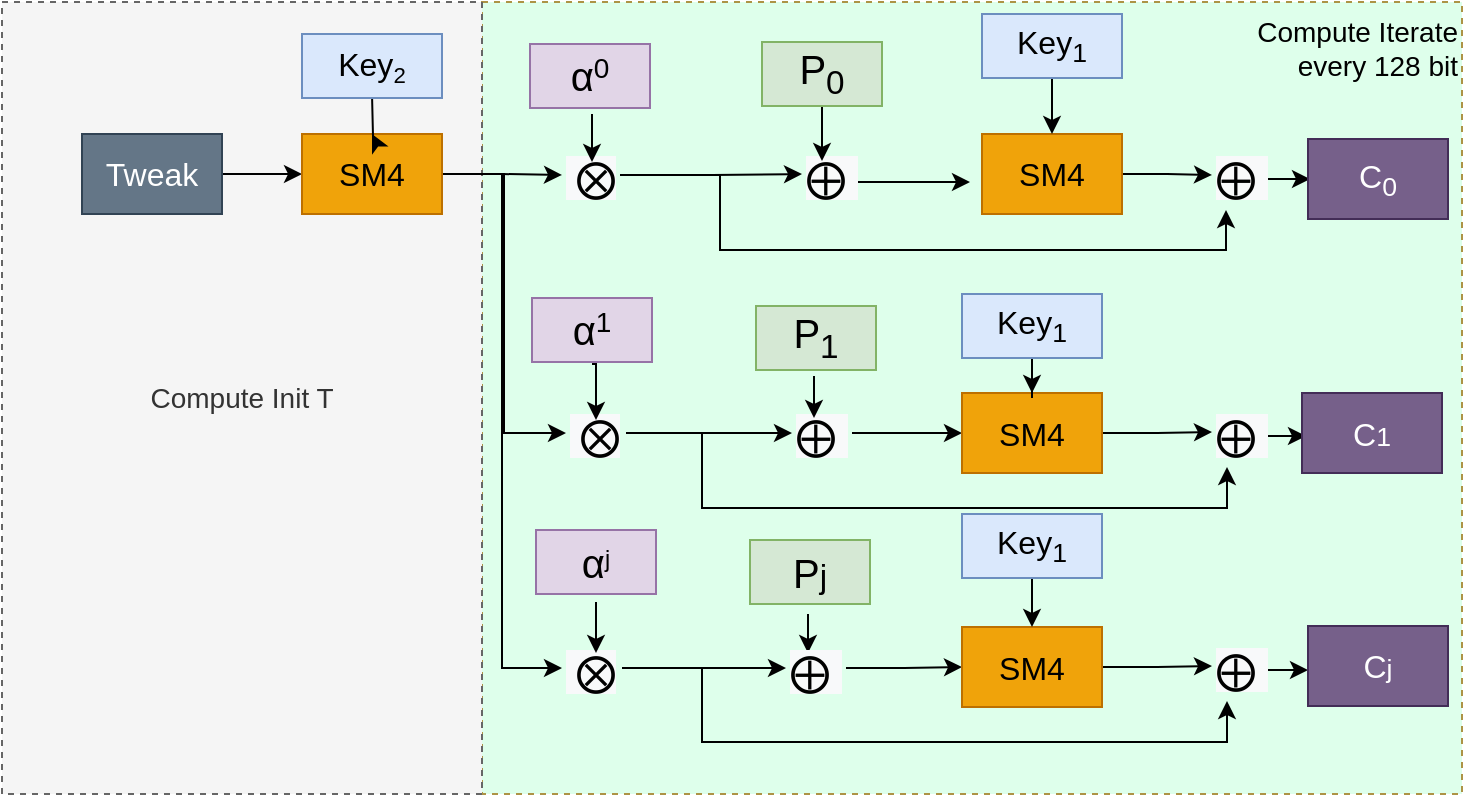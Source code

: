 <mxfile version="20.2.5" type="github">
  <diagram id="vxEQ55yAV3wUE28LkBF-" name="Page-1">
    <mxGraphModel dx="981" dy="526" grid="1" gridSize="10" guides="1" tooltips="1" connect="1" arrows="1" fold="1" page="1" pageScale="1" pageWidth="827" pageHeight="1169" math="0" shadow="0">
      <root>
        <mxCell id="0" />
        <mxCell id="1" parent="0" />
        <mxCell id="I90uojJ2yvvB7msEJ_s_-74" value="Compute Iterate &lt;br&gt;every 128 bit" style="rounded=0;whiteSpace=wrap;html=1;dashed=1;fontSize=14;strokeColor=#AD9346;fillColor=#DEFFEB;verticalAlign=top;align=right;" parent="1" vertex="1">
          <mxGeometry x="330" y="124" width="490" height="396" as="geometry" />
        </mxCell>
        <mxCell id="I90uojJ2yvvB7msEJ_s_-72" value="Compute Init T" style="rounded=0;whiteSpace=wrap;html=1;fontSize=14;strokeColor=#666666;fillColor=#f5f5f5;dashed=1;fontColor=#333333;" parent="1" vertex="1">
          <mxGeometry x="90" y="124" width="240" height="396" as="geometry" />
        </mxCell>
        <mxCell id="I90uojJ2yvvB7msEJ_s_-4" value="" style="edgeStyle=orthogonalEdgeStyle;rounded=0;orthogonalLoop=1;jettySize=auto;html=1;fontSize=16;" parent="1" source="I90uojJ2yvvB7msEJ_s_-1" target="I90uojJ2yvvB7msEJ_s_-2" edge="1">
          <mxGeometry relative="1" as="geometry" />
        </mxCell>
        <mxCell id="I90uojJ2yvvB7msEJ_s_-1" value="Tweak" style="rounded=0;whiteSpace=wrap;html=1;fontSize=16;fillColor=#647687;fontColor=#ffffff;strokeColor=#314354;" parent="1" vertex="1">
          <mxGeometry x="130" y="190" width="70" height="40" as="geometry" />
        </mxCell>
        <mxCell id="I90uojJ2yvvB7msEJ_s_-11" value="" style="edgeStyle=orthogonalEdgeStyle;rounded=0;orthogonalLoop=1;jettySize=auto;html=1;fontSize=20;" parent="1" source="I90uojJ2yvvB7msEJ_s_-2" target="I90uojJ2yvvB7msEJ_s_-9" edge="1">
          <mxGeometry relative="1" as="geometry" />
        </mxCell>
        <mxCell id="I90uojJ2yvvB7msEJ_s_-19" style="edgeStyle=orthogonalEdgeStyle;rounded=0;orthogonalLoop=1;jettySize=auto;html=1;exitX=1;exitY=0.5;exitDx=0;exitDy=0;entryX=0;entryY=0.5;entryDx=0;entryDy=0;fontSize=14;" parent="1" source="I90uojJ2yvvB7msEJ_s_-2" target="I90uojJ2yvvB7msEJ_s_-18" edge="1">
          <mxGeometry relative="1" as="geometry" />
        </mxCell>
        <mxCell id="I90uojJ2yvvB7msEJ_s_-21" style="edgeStyle=orthogonalEdgeStyle;rounded=0;orthogonalLoop=1;jettySize=auto;html=1;exitX=1;exitY=0.5;exitDx=0;exitDy=0;entryX=0;entryY=0.5;entryDx=0;entryDy=0;fontSize=14;" parent="1" source="I90uojJ2yvvB7msEJ_s_-2" target="I90uojJ2yvvB7msEJ_s_-20" edge="1">
          <mxGeometry relative="1" as="geometry" />
        </mxCell>
        <mxCell id="I90uojJ2yvvB7msEJ_s_-2" value="SM4" style="rounded=0;whiteSpace=wrap;html=1;fontSize=16;fillColor=#f0a30a;strokeColor=#BD7000;fontColor=#000000;" parent="1" vertex="1">
          <mxGeometry x="240" y="190" width="70" height="40" as="geometry" />
        </mxCell>
        <mxCell id="I90uojJ2yvvB7msEJ_s_-5" value="" style="edgeStyle=orthogonalEdgeStyle;rounded=0;orthogonalLoop=1;jettySize=auto;html=1;fontSize=16;" parent="1" target="I90uojJ2yvvB7msEJ_s_-2" edge="1">
          <mxGeometry relative="1" as="geometry">
            <mxPoint x="275" y="170" as="sourcePoint" />
          </mxGeometry>
        </mxCell>
        <mxCell id="I90uojJ2yvvB7msEJ_s_-66" value="" style="edgeStyle=orthogonalEdgeStyle;rounded=0;orthogonalLoop=1;jettySize=auto;html=1;fontSize=14;" parent="1" edge="1">
          <mxGeometry relative="1" as="geometry">
            <mxPoint x="715" y="458" as="sourcePoint" />
            <mxPoint x="743" y="457.524" as="targetPoint" />
          </mxGeometry>
        </mxCell>
        <mxCell id="I90uojJ2yvvB7msEJ_s_-7" value="&lt;span style=&quot;color: rgb(0, 0, 0); font-family: Helvetica; font-size: 20px; font-style: normal; font-variant-ligatures: normal; font-variant-caps: normal; font-weight: 400; letter-spacing: normal; orphans: 2; text-align: left; text-indent: 0px; text-transform: none; widows: 2; word-spacing: 0px; -webkit-text-stroke-width: 0px; background-color: rgb(248, 249, 250); text-decoration-thickness: initial; text-decoration-style: initial; text-decoration-color: initial;&quot;&gt;&lt;font face=&quot;微软雅黑&quot; style=&quot;font-size: 20px;&quot;&gt;⨁&lt;/font&gt;&lt;/span&gt;&lt;span style=&quot;color: rgb(0, 0, 0); font-family: Helvetica; font-size: 20px; font-style: normal; font-variant-ligatures: normal; font-variant-caps: normal; font-weight: 400; letter-spacing: normal; orphans: 2; text-align: left; text-indent: 0px; text-transform: none; widows: 2; word-spacing: 0px; -webkit-text-stroke-width: 0px; background-color: rgb(248, 249, 250); text-decoration-thickness: initial; text-decoration-style: initial; text-decoration-color: initial;&quot;&gt;&amp;nbsp;&lt;/span&gt;" style="text;whiteSpace=wrap;html=1;fontSize=20;" parent="1" vertex="1">
          <mxGeometry x="695" y="438.5" width="30" height="35" as="geometry" />
        </mxCell>
        <mxCell id="I90uojJ2yvvB7msEJ_s_-32" value="" style="edgeStyle=orthogonalEdgeStyle;rounded=0;orthogonalLoop=1;jettySize=auto;html=1;fontSize=14;" parent="1" source="I90uojJ2yvvB7msEJ_s_-9" target="I90uojJ2yvvB7msEJ_s_-31" edge="1">
          <mxGeometry relative="1" as="geometry" />
        </mxCell>
        <mxCell id="I90uojJ2yvvB7msEJ_s_-43" style="edgeStyle=orthogonalEdgeStyle;rounded=0;orthogonalLoop=1;jettySize=auto;html=1;exitX=1;exitY=0.5;exitDx=0;exitDy=0;entryX=0.25;entryY=1;entryDx=0;entryDy=0;fontSize=14;" parent="1" edge="1">
          <mxGeometry relative="1" as="geometry">
            <mxPoint x="399" y="210.5" as="sourcePoint" />
            <mxPoint x="701.5" y="228" as="targetPoint" />
            <Array as="points">
              <mxPoint x="449" y="211" />
              <mxPoint x="449" y="248" />
              <mxPoint x="702" y="248" />
              <mxPoint x="702" y="228" />
            </Array>
          </mxGeometry>
        </mxCell>
        <mxCell id="I90uojJ2yvvB7msEJ_s_-9" value="&lt;span style=&quot;color: rgb(0, 0, 0); font-family: 微软雅黑; font-style: normal; font-variant-ligatures: normal; font-variant-caps: normal; font-weight: 400; letter-spacing: normal; orphans: 2; text-align: left; text-indent: 0px; text-transform: none; widows: 2; word-spacing: 0px; -webkit-text-stroke-width: 0px; background-color: rgb(248, 249, 250); text-decoration-thickness: initial; text-decoration-style: initial; text-decoration-color: initial; float: none; display: inline !important;&quot;&gt;&lt;font style=&quot;font-size: 20px;&quot;&gt;&amp;nbsp;⨂&lt;/font&gt;&lt;/span&gt;" style="text;whiteSpace=wrap;html=1;fontSize=20;" parent="1" vertex="1">
          <mxGeometry x="370" y="193" width="30" height="35" as="geometry" />
        </mxCell>
        <mxCell id="I90uojJ2yvvB7msEJ_s_-12" value="&lt;p class=&quot;MsoNormal&quot;&gt;&lt;br&gt;&lt;/p&gt;" style="text;whiteSpace=wrap;html=1;fontSize=20;" parent="1" vertex="1">
          <mxGeometry x="600" y="330" width="30" height="50" as="geometry" />
        </mxCell>
        <mxCell id="I90uojJ2yvvB7msEJ_s_-17" value="" style="edgeStyle=orthogonalEdgeStyle;rounded=0;orthogonalLoop=1;jettySize=auto;html=1;fontSize=14;" parent="1" edge="1">
          <mxGeometry relative="1" as="geometry">
            <mxPoint x="385.0" y="180" as="sourcePoint" />
            <mxPoint x="385.0" y="204" as="targetPoint" />
          </mxGeometry>
        </mxCell>
        <mxCell id="I90uojJ2yvvB7msEJ_s_-45" value="" style="edgeStyle=orthogonalEdgeStyle;rounded=0;orthogonalLoop=1;jettySize=auto;html=1;fontSize=14;" parent="1" source="I90uojJ2yvvB7msEJ_s_-18" target="I90uojJ2yvvB7msEJ_s_-44" edge="1">
          <mxGeometry relative="1" as="geometry" />
        </mxCell>
        <mxCell id="_P_tEat-HkftZ5zM-TRi-1" style="edgeStyle=orthogonalEdgeStyle;rounded=0;orthogonalLoop=1;jettySize=auto;html=1;exitX=1;exitY=0.5;exitDx=0;exitDy=0;entryX=0.25;entryY=1;entryDx=0;entryDy=0;" edge="1" parent="1" source="I90uojJ2yvvB7msEJ_s_-18" target="I90uojJ2yvvB7msEJ_s_-52">
          <mxGeometry relative="1" as="geometry">
            <Array as="points">
              <mxPoint x="440" y="340" />
              <mxPoint x="440" y="377" />
              <mxPoint x="703" y="377" />
            </Array>
          </mxGeometry>
        </mxCell>
        <mxCell id="I90uojJ2yvvB7msEJ_s_-18" value="&lt;span style=&quot;color: rgb(0, 0, 0); font-family: 微软雅黑; font-style: normal; font-variant-ligatures: normal; font-variant-caps: normal; font-weight: 400; letter-spacing: normal; orphans: 2; text-align: left; text-indent: 0px; text-transform: none; widows: 2; word-spacing: 0px; -webkit-text-stroke-width: 0px; background-color: rgb(248, 249, 250); text-decoration-thickness: initial; text-decoration-style: initial; text-decoration-color: initial; float: none; display: inline !important;&quot;&gt;&lt;font style=&quot;font-size: 20px;&quot;&gt;&amp;nbsp;⨂&lt;/font&gt;&lt;/span&gt;" style="text;whiteSpace=wrap;html=1;fontSize=20;" parent="1" vertex="1">
          <mxGeometry x="372" y="322" width="30" height="35" as="geometry" />
        </mxCell>
        <mxCell id="I90uojJ2yvvB7msEJ_s_-59" value="" style="edgeStyle=orthogonalEdgeStyle;rounded=0;orthogonalLoop=1;jettySize=auto;html=1;fontSize=14;" parent="1" source="I90uojJ2yvvB7msEJ_s_-20" target="I90uojJ2yvvB7msEJ_s_-58" edge="1">
          <mxGeometry relative="1" as="geometry" />
        </mxCell>
        <mxCell id="_P_tEat-HkftZ5zM-TRi-2" style="edgeStyle=orthogonalEdgeStyle;rounded=0;orthogonalLoop=1;jettySize=auto;html=1;exitX=1;exitY=0.5;exitDx=0;exitDy=0;entryX=0.25;entryY=1;entryDx=0;entryDy=0;" edge="1" parent="1" source="I90uojJ2yvvB7msEJ_s_-20" target="I90uojJ2yvvB7msEJ_s_-7">
          <mxGeometry relative="1" as="geometry">
            <Array as="points">
              <mxPoint x="440" y="457" />
              <mxPoint x="440" y="494" />
              <mxPoint x="703" y="494" />
            </Array>
          </mxGeometry>
        </mxCell>
        <mxCell id="I90uojJ2yvvB7msEJ_s_-20" value="&lt;span style=&quot;color: rgb(0, 0, 0); font-family: 微软雅黑; font-style: normal; font-variant-ligatures: normal; font-variant-caps: normal; font-weight: 400; letter-spacing: normal; orphans: 2; text-align: left; text-indent: 0px; text-transform: none; widows: 2; word-spacing: 0px; -webkit-text-stroke-width: 0px; background-color: rgb(248, 249, 250); text-decoration-thickness: initial; text-decoration-style: initial; text-decoration-color: initial; float: none; display: inline !important;&quot;&gt;&lt;font style=&quot;font-size: 20px;&quot;&gt;&amp;nbsp;⨂&lt;/font&gt;&lt;/span&gt;" style="text;whiteSpace=wrap;html=1;fontSize=20;" parent="1" vertex="1">
          <mxGeometry x="370" y="439.5" width="30" height="35" as="geometry" />
        </mxCell>
        <mxCell id="I90uojJ2yvvB7msEJ_s_-22" value="&lt;span style=&quot;font-family: Arial; font-size: 20px; text-align: left;&quot;&gt;α&lt;/span&gt;&lt;span style=&quot;font-family: Arial; text-align: left;&quot;&gt;&lt;sup style=&quot;&quot;&gt;&lt;font style=&quot;font-size: 14px;&quot;&gt;0&lt;/font&gt;&lt;/sup&gt;&lt;/span&gt;" style="rounded=0;whiteSpace=wrap;html=1;fontSize=16;fillColor=#e1d5e7;strokeColor=#9673a6;" parent="1" vertex="1">
          <mxGeometry x="354" y="145" width="60" height="32" as="geometry" />
        </mxCell>
        <mxCell id="I90uojJ2yvvB7msEJ_s_-27" style="edgeStyle=orthogonalEdgeStyle;rounded=0;orthogonalLoop=1;jettySize=auto;html=1;exitX=0.5;exitY=1;exitDx=0;exitDy=0;entryX=0.5;entryY=0;entryDx=0;entryDy=0;fontSize=14;" parent="1" edge="1">
          <mxGeometry relative="1" as="geometry">
            <mxPoint x="385" y="305" as="sourcePoint" />
            <mxPoint x="387" y="333" as="targetPoint" />
          </mxGeometry>
        </mxCell>
        <mxCell id="I90uojJ2yvvB7msEJ_s_-23" value="&lt;span style=&quot;font-family: Arial; font-size: 20px; text-align: left;&quot;&gt;α&lt;/span&gt;&lt;span style=&quot;font-family: Arial; text-align: left;&quot;&gt;&lt;sup style=&quot;&quot;&gt;&lt;font style=&quot;font-size: 14px;&quot;&gt;1&lt;/font&gt;&lt;/sup&gt;&lt;/span&gt;" style="rounded=0;whiteSpace=wrap;html=1;fontSize=16;fillColor=#e1d5e7;strokeColor=#9673a6;" parent="1" vertex="1">
          <mxGeometry x="355" y="272" width="60" height="32" as="geometry" />
        </mxCell>
        <mxCell id="I90uojJ2yvvB7msEJ_s_-30" value="" style="edgeStyle=orthogonalEdgeStyle;rounded=0;orthogonalLoop=1;jettySize=auto;html=1;fontSize=14;" parent="1" edge="1">
          <mxGeometry relative="1" as="geometry">
            <mxPoint x="387.0" y="424" as="sourcePoint" />
            <mxPoint x="387.0" y="449.5" as="targetPoint" />
          </mxGeometry>
        </mxCell>
        <mxCell id="I90uojJ2yvvB7msEJ_s_-28" value="&lt;span style=&quot;font-family: Arial; font-size: 20px; text-align: left;&quot;&gt;α&lt;/span&gt;&lt;span style=&quot;font-family: Arial; text-align: left; font-size: 14px;&quot;&gt;&lt;sup&gt;j&lt;/sup&gt;&lt;/span&gt;" style="rounded=0;whiteSpace=wrap;html=1;fontSize=16;fillColor=#e1d5e7;strokeColor=#9673a6;" parent="1" vertex="1">
          <mxGeometry x="357" y="388" width="60" height="32" as="geometry" />
        </mxCell>
        <mxCell id="I90uojJ2yvvB7msEJ_s_-34" value="" style="edgeStyle=orthogonalEdgeStyle;rounded=0;orthogonalLoop=1;jettySize=auto;html=1;fontSize=14;" parent="1" edge="1">
          <mxGeometry relative="1" as="geometry">
            <mxPoint x="514" y="214" as="sourcePoint" />
            <mxPoint x="574" y="214" as="targetPoint" />
          </mxGeometry>
        </mxCell>
        <mxCell id="I90uojJ2yvvB7msEJ_s_-31" value="&lt;span style=&quot;color: rgb(0, 0, 0); font-family: Helvetica; font-size: 20px; font-style: normal; font-variant-ligatures: normal; font-variant-caps: normal; font-weight: 400; letter-spacing: normal; orphans: 2; text-align: left; text-indent: 0px; text-transform: none; widows: 2; word-spacing: 0px; -webkit-text-stroke-width: 0px; background-color: rgb(248, 249, 250); text-decoration-thickness: initial; text-decoration-style: initial; text-decoration-color: initial;&quot;&gt;&lt;font face=&quot;微软雅黑&quot; style=&quot;font-size: 20px;&quot;&gt;⨁&lt;/font&gt;&lt;/span&gt;&lt;span style=&quot;color: rgb(0, 0, 0); font-family: Helvetica; font-size: 20px; font-style: normal; font-variant-ligatures: normal; font-variant-caps: normal; font-weight: 400; letter-spacing: normal; orphans: 2; text-align: left; text-indent: 0px; text-transform: none; widows: 2; word-spacing: 0px; -webkit-text-stroke-width: 0px; background-color: rgb(248, 249, 250); text-decoration-thickness: initial; text-decoration-style: initial; text-decoration-color: initial;&quot;&gt;&amp;nbsp;&lt;/span&gt;" style="text;whiteSpace=wrap;html=1;fontSize=20;" parent="1" vertex="1">
          <mxGeometry x="490" y="192.5" width="30" height="35" as="geometry" />
        </mxCell>
        <mxCell id="I90uojJ2yvvB7msEJ_s_-36" value="" style="edgeStyle=orthogonalEdgeStyle;rounded=0;orthogonalLoop=1;jettySize=auto;html=1;fontSize=14;" parent="1" source="I90uojJ2yvvB7msEJ_s_-33" target="I90uojJ2yvvB7msEJ_s_-35" edge="1">
          <mxGeometry relative="1" as="geometry" />
        </mxCell>
        <mxCell id="I90uojJ2yvvB7msEJ_s_-33" value="SM4" style="rounded=0;whiteSpace=wrap;html=1;fontSize=16;fillColor=#f0a30a;strokeColor=#BD7000;fontColor=#000000;" parent="1" vertex="1">
          <mxGeometry x="580" y="190" width="70" height="40" as="geometry" />
        </mxCell>
        <mxCell id="I90uojJ2yvvB7msEJ_s_-38" value="" style="edgeStyle=orthogonalEdgeStyle;rounded=0;orthogonalLoop=1;jettySize=auto;html=1;fontSize=14;" parent="1" edge="1">
          <mxGeometry relative="1" as="geometry">
            <mxPoint x="715" y="212.524" as="sourcePoint" />
            <mxPoint x="744" y="212.0" as="targetPoint" />
          </mxGeometry>
        </mxCell>
        <mxCell id="I90uojJ2yvvB7msEJ_s_-35" value="&lt;span style=&quot;color: rgb(0, 0, 0); font-family: Helvetica; font-size: 20px; font-style: normal; font-variant-ligatures: normal; font-variant-caps: normal; font-weight: 400; letter-spacing: normal; orphans: 2; text-align: left; text-indent: 0px; text-transform: none; widows: 2; word-spacing: 0px; -webkit-text-stroke-width: 0px; background-color: rgb(248, 249, 250); text-decoration-thickness: initial; text-decoration-style: initial; text-decoration-color: initial;&quot;&gt;&lt;font face=&quot;微软雅黑&quot; style=&quot;font-size: 20px;&quot;&gt;⨁&lt;/font&gt;&lt;/span&gt;&lt;span style=&quot;color: rgb(0, 0, 0); font-family: Helvetica; font-size: 20px; font-style: normal; font-variant-ligatures: normal; font-variant-caps: normal; font-weight: 400; letter-spacing: normal; orphans: 2; text-align: left; text-indent: 0px; text-transform: none; widows: 2; word-spacing: 0px; -webkit-text-stroke-width: 0px; background-color: rgb(248, 249, 250); text-decoration-thickness: initial; text-decoration-style: initial; text-decoration-color: initial;&quot;&gt;&amp;nbsp;&lt;/span&gt;" style="text;whiteSpace=wrap;html=1;fontSize=20;" parent="1" vertex="1">
          <mxGeometry x="695" y="193" width="30" height="35" as="geometry" />
        </mxCell>
        <mxCell id="I90uojJ2yvvB7msEJ_s_-37" value="C&lt;sub&gt;0&lt;/sub&gt;" style="rounded=0;whiteSpace=wrap;html=1;fontSize=16;fillColor=#76608a;fontColor=#ffffff;strokeColor=#432D57;" parent="1" vertex="1">
          <mxGeometry x="743" y="192.5" width="70" height="40" as="geometry" />
        </mxCell>
        <mxCell id="I90uojJ2yvvB7msEJ_s_-40" value="" style="edgeStyle=orthogonalEdgeStyle;rounded=0;orthogonalLoop=1;jettySize=auto;html=1;fontSize=14;" parent="1" edge="1">
          <mxGeometry relative="1" as="geometry">
            <mxPoint x="500.0" y="173.0" as="sourcePoint" />
            <mxPoint x="500.0" y="203.5" as="targetPoint" />
          </mxGeometry>
        </mxCell>
        <mxCell id="I90uojJ2yvvB7msEJ_s_-39" value="&lt;div style=&quot;text-align: left;&quot;&gt;&lt;span style=&quot;background-color: initial; font-size: 20px;&quot;&gt;&lt;font face=&quot;Arial&quot;&gt;P&lt;sub&gt;0&lt;/sub&gt;&lt;/font&gt;&lt;/span&gt;&lt;/div&gt;" style="rounded=0;whiteSpace=wrap;html=1;fontSize=16;fillColor=#d5e8d4;strokeColor=#82b366;" parent="1" vertex="1">
          <mxGeometry x="470" y="144" width="60" height="32" as="geometry" />
        </mxCell>
        <mxCell id="I90uojJ2yvvB7msEJ_s_-42" value="" style="edgeStyle=orthogonalEdgeStyle;rounded=0;orthogonalLoop=1;jettySize=auto;html=1;fontSize=14;" parent="1" source="I90uojJ2yvvB7msEJ_s_-41" target="I90uojJ2yvvB7msEJ_s_-33" edge="1">
          <mxGeometry relative="1" as="geometry" />
        </mxCell>
        <mxCell id="I90uojJ2yvvB7msEJ_s_-41" value="Key&lt;sub&gt;1&lt;/sub&gt;" style="rounded=0;whiteSpace=wrap;html=1;fontSize=16;fillColor=#dae8fc;strokeColor=#6c8ebf;" parent="1" vertex="1">
          <mxGeometry x="580" y="130" width="70" height="32" as="geometry" />
        </mxCell>
        <mxCell id="I90uojJ2yvvB7msEJ_s_-49" value="" style="edgeStyle=orthogonalEdgeStyle;rounded=0;orthogonalLoop=1;jettySize=auto;html=1;fontSize=14;" parent="1" source="I90uojJ2yvvB7msEJ_s_-44" target="I90uojJ2yvvB7msEJ_s_-48" edge="1">
          <mxGeometry relative="1" as="geometry" />
        </mxCell>
        <mxCell id="I90uojJ2yvvB7msEJ_s_-44" value="&lt;span style=&quot;color: rgb(0, 0, 0); font-family: Helvetica; font-size: 20px; font-style: normal; font-variant-ligatures: normal; font-variant-caps: normal; font-weight: 400; letter-spacing: normal; orphans: 2; text-align: left; text-indent: 0px; text-transform: none; widows: 2; word-spacing: 0px; -webkit-text-stroke-width: 0px; background-color: rgb(248, 249, 250); text-decoration-thickness: initial; text-decoration-style: initial; text-decoration-color: initial;&quot;&gt;&lt;font face=&quot;微软雅黑&quot; style=&quot;font-size: 20px;&quot;&gt;⨁&lt;/font&gt;&lt;/span&gt;&lt;span style=&quot;color: rgb(0, 0, 0); font-family: Helvetica; font-size: 20px; font-style: normal; font-variant-ligatures: normal; font-variant-caps: normal; font-weight: 400; letter-spacing: normal; orphans: 2; text-align: left; text-indent: 0px; text-transform: none; widows: 2; word-spacing: 0px; -webkit-text-stroke-width: 0px; background-color: rgb(248, 249, 250); text-decoration-thickness: initial; text-decoration-style: initial; text-decoration-color: initial;&quot;&gt;&amp;nbsp;&lt;/span&gt;" style="text;whiteSpace=wrap;html=1;fontSize=20;" parent="1" vertex="1">
          <mxGeometry x="485" y="322" width="30" height="35" as="geometry" />
        </mxCell>
        <mxCell id="I90uojJ2yvvB7msEJ_s_-47" value="" style="edgeStyle=orthogonalEdgeStyle;rounded=0;orthogonalLoop=1;jettySize=auto;html=1;fontSize=14;" parent="1" edge="1">
          <mxGeometry relative="1" as="geometry">
            <mxPoint x="496.0" y="311" as="sourcePoint" />
            <mxPoint x="496.0" y="332" as="targetPoint" />
          </mxGeometry>
        </mxCell>
        <mxCell id="I90uojJ2yvvB7msEJ_s_-46" value="&lt;div style=&quot;text-align: left;&quot;&gt;&lt;span style=&quot;background-color: initial; font-size: 20px;&quot;&gt;&lt;font face=&quot;Arial&quot;&gt;P&lt;sub&gt;1&lt;/sub&gt;&lt;/font&gt;&lt;/span&gt;&lt;/div&gt;" style="rounded=0;whiteSpace=wrap;html=1;fontSize=16;fillColor=#d5e8d4;strokeColor=#82b366;" parent="1" vertex="1">
          <mxGeometry x="467" y="276" width="60" height="32" as="geometry" />
        </mxCell>
        <mxCell id="I90uojJ2yvvB7msEJ_s_-53" value="" style="edgeStyle=orthogonalEdgeStyle;rounded=0;orthogonalLoop=1;jettySize=auto;html=1;fontSize=14;" parent="1" source="I90uojJ2yvvB7msEJ_s_-48" target="I90uojJ2yvvB7msEJ_s_-52" edge="1">
          <mxGeometry relative="1" as="geometry" />
        </mxCell>
        <mxCell id="I90uojJ2yvvB7msEJ_s_-48" value="SM4" style="rounded=0;whiteSpace=wrap;html=1;fontSize=16;fillColor=#f0a30a;strokeColor=#BD7000;fontColor=#000000;" parent="1" vertex="1">
          <mxGeometry x="570" y="319.5" width="70" height="40" as="geometry" />
        </mxCell>
        <mxCell id="I90uojJ2yvvB7msEJ_s_-51" value="" style="edgeStyle=orthogonalEdgeStyle;rounded=0;orthogonalLoop=1;jettySize=auto;html=1;fontSize=14;" parent="1" source="I90uojJ2yvvB7msEJ_s_-50" target="I90uojJ2yvvB7msEJ_s_-48" edge="1">
          <mxGeometry relative="1" as="geometry" />
        </mxCell>
        <mxCell id="I90uojJ2yvvB7msEJ_s_-50" value="Key&lt;sub&gt;1&lt;/sub&gt;" style="rounded=0;whiteSpace=wrap;html=1;fontSize=16;fillColor=#dae8fc;strokeColor=#6c8ebf;" parent="1" vertex="1">
          <mxGeometry x="570" y="270" width="70" height="32" as="geometry" />
        </mxCell>
        <mxCell id="I90uojJ2yvvB7msEJ_s_-55" value="" style="edgeStyle=orthogonalEdgeStyle;rounded=0;orthogonalLoop=1;jettySize=auto;html=1;fontSize=14;" parent="1" edge="1">
          <mxGeometry relative="1" as="geometry">
            <mxPoint x="717" y="341" as="sourcePoint" />
            <mxPoint x="742" y="341" as="targetPoint" />
          </mxGeometry>
        </mxCell>
        <mxCell id="I90uojJ2yvvB7msEJ_s_-52" value="&lt;span style=&quot;color: rgb(0, 0, 0); font-family: Helvetica; font-size: 20px; font-style: normal; font-variant-ligatures: normal; font-variant-caps: normal; font-weight: 400; letter-spacing: normal; orphans: 2; text-align: left; text-indent: 0px; text-transform: none; widows: 2; word-spacing: 0px; -webkit-text-stroke-width: 0px; background-color: rgb(248, 249, 250); text-decoration-thickness: initial; text-decoration-style: initial; text-decoration-color: initial;&quot;&gt;&lt;font face=&quot;微软雅黑&quot; style=&quot;font-size: 20px;&quot;&gt;⨁&lt;/font&gt;&lt;/span&gt;&lt;span style=&quot;color: rgb(0, 0, 0); font-family: Helvetica; font-size: 20px; font-style: normal; font-variant-ligatures: normal; font-variant-caps: normal; font-weight: 400; letter-spacing: normal; orphans: 2; text-align: left; text-indent: 0px; text-transform: none; widows: 2; word-spacing: 0px; -webkit-text-stroke-width: 0px; background-color: rgb(248, 249, 250); text-decoration-thickness: initial; text-decoration-style: initial; text-decoration-color: initial;&quot;&gt;&amp;nbsp;&lt;/span&gt;" style="text;whiteSpace=wrap;html=1;fontSize=20;" parent="1" vertex="1">
          <mxGeometry x="695" y="321.5" width="30" height="35" as="geometry" />
        </mxCell>
        <mxCell id="I90uojJ2yvvB7msEJ_s_-54" value="C&lt;span style=&quot;font-size: 13.333px;&quot;&gt;1&lt;/span&gt;" style="rounded=0;whiteSpace=wrap;html=1;fontSize=16;fillColor=#76608a;fontColor=#ffffff;strokeColor=#432D57;" parent="1" vertex="1">
          <mxGeometry x="740" y="319.5" width="70" height="40" as="geometry" />
        </mxCell>
        <mxCell id="I90uojJ2yvvB7msEJ_s_-61" value="" style="edgeStyle=orthogonalEdgeStyle;rounded=0;orthogonalLoop=1;jettySize=auto;html=1;fontSize=14;" parent="1" edge="1">
          <mxGeometry relative="1" as="geometry">
            <mxPoint x="493" y="430" as="sourcePoint" />
            <mxPoint x="493" y="449.5" as="targetPoint" />
          </mxGeometry>
        </mxCell>
        <mxCell id="I90uojJ2yvvB7msEJ_s_-57" value="&lt;div style=&quot;text-align: left;&quot;&gt;&lt;span style=&quot;background-color: initial;&quot;&gt;&lt;font style=&quot;&quot; face=&quot;Arial&quot;&gt;&lt;span style=&quot;font-size: 20px;&quot;&gt;P&lt;/span&gt;&lt;span style=&quot;font-size: 16.667px;&quot;&gt;j&lt;/span&gt;&lt;/font&gt;&lt;/span&gt;&lt;/div&gt;" style="rounded=0;whiteSpace=wrap;html=1;fontSize=16;fillColor=#d5e8d4;strokeColor=#82b366;" parent="1" vertex="1">
          <mxGeometry x="464" y="393" width="60" height="32" as="geometry" />
        </mxCell>
        <mxCell id="I90uojJ2yvvB7msEJ_s_-64" value="" style="edgeStyle=orthogonalEdgeStyle;rounded=0;orthogonalLoop=1;jettySize=auto;html=1;fontSize=14;" parent="1" source="I90uojJ2yvvB7msEJ_s_-58" target="I90uojJ2yvvB7msEJ_s_-62" edge="1">
          <mxGeometry relative="1" as="geometry" />
        </mxCell>
        <mxCell id="I90uojJ2yvvB7msEJ_s_-58" value="&lt;span style=&quot;color: rgb(0, 0, 0); font-family: Helvetica; font-size: 20px; font-style: normal; font-variant-ligatures: normal; font-variant-caps: normal; font-weight: 400; letter-spacing: normal; orphans: 2; text-align: left; text-indent: 0px; text-transform: none; widows: 2; word-spacing: 0px; -webkit-text-stroke-width: 0px; background-color: rgb(248, 249, 250); text-decoration-thickness: initial; text-decoration-style: initial; text-decoration-color: initial;&quot;&gt;&lt;font face=&quot;微软雅黑&quot; style=&quot;font-size: 20px;&quot;&gt;⨁&lt;/font&gt;&lt;/span&gt;&lt;span style=&quot;color: rgb(0, 0, 0); font-family: Helvetica; font-size: 20px; font-style: normal; font-variant-ligatures: normal; font-variant-caps: normal; font-weight: 400; letter-spacing: normal; orphans: 2; text-align: left; text-indent: 0px; text-transform: none; widows: 2; word-spacing: 0px; -webkit-text-stroke-width: 0px; background-color: rgb(248, 249, 250); text-decoration-thickness: initial; text-decoration-style: initial; text-decoration-color: initial;&quot;&gt;&amp;nbsp;&lt;/span&gt;" style="text;whiteSpace=wrap;html=1;fontSize=20;" parent="1" vertex="1">
          <mxGeometry x="482" y="439.5" width="30" height="35" as="geometry" />
        </mxCell>
        <mxCell id="I90uojJ2yvvB7msEJ_s_-63" value="" style="edgeStyle=orthogonalEdgeStyle;rounded=0;orthogonalLoop=1;jettySize=auto;html=1;fontSize=14;" parent="1" source="I90uojJ2yvvB7msEJ_s_-62" target="I90uojJ2yvvB7msEJ_s_-7" edge="1">
          <mxGeometry relative="1" as="geometry" />
        </mxCell>
        <mxCell id="I90uojJ2yvvB7msEJ_s_-62" value="SM4" style="rounded=0;whiteSpace=wrap;html=1;fontSize=16;fillColor=#f0a30a;strokeColor=#BD7000;fontColor=#000000;" parent="1" vertex="1">
          <mxGeometry x="570" y="436.5" width="70" height="40" as="geometry" />
        </mxCell>
        <mxCell id="I90uojJ2yvvB7msEJ_s_-65" value="C&lt;span style=&quot;font-size: 13.333px;&quot;&gt;j&lt;/span&gt;" style="rounded=0;whiteSpace=wrap;html=1;fontSize=16;fillColor=#76608a;fontColor=#ffffff;strokeColor=#432D57;" parent="1" vertex="1">
          <mxGeometry x="743" y="436" width="70" height="40" as="geometry" />
        </mxCell>
        <mxCell id="I90uojJ2yvvB7msEJ_s_-68" value="" style="edgeStyle=orthogonalEdgeStyle;rounded=0;orthogonalLoop=1;jettySize=auto;html=1;fontSize=14;" parent="1" source="I90uojJ2yvvB7msEJ_s_-67" target="I90uojJ2yvvB7msEJ_s_-62" edge="1">
          <mxGeometry relative="1" as="geometry" />
        </mxCell>
        <mxCell id="I90uojJ2yvvB7msEJ_s_-67" value="Key&lt;sub&gt;1&lt;/sub&gt;" style="rounded=0;whiteSpace=wrap;html=1;fontSize=16;fillColor=#dae8fc;strokeColor=#6c8ebf;" parent="1" vertex="1">
          <mxGeometry x="570" y="380" width="70" height="32" as="geometry" />
        </mxCell>
        <mxCell id="I90uojJ2yvvB7msEJ_s_-69" value="Key&lt;span style=&quot;font-size: 13.333px;&quot;&gt;&lt;sub&gt;2&lt;/sub&gt;&lt;/span&gt;" style="rounded=0;whiteSpace=wrap;html=1;fontSize=16;fillColor=#dae8fc;strokeColor=#6c8ebf;" parent="1" vertex="1">
          <mxGeometry x="240" y="140" width="70" height="32" as="geometry" />
        </mxCell>
      </root>
    </mxGraphModel>
  </diagram>
</mxfile>
